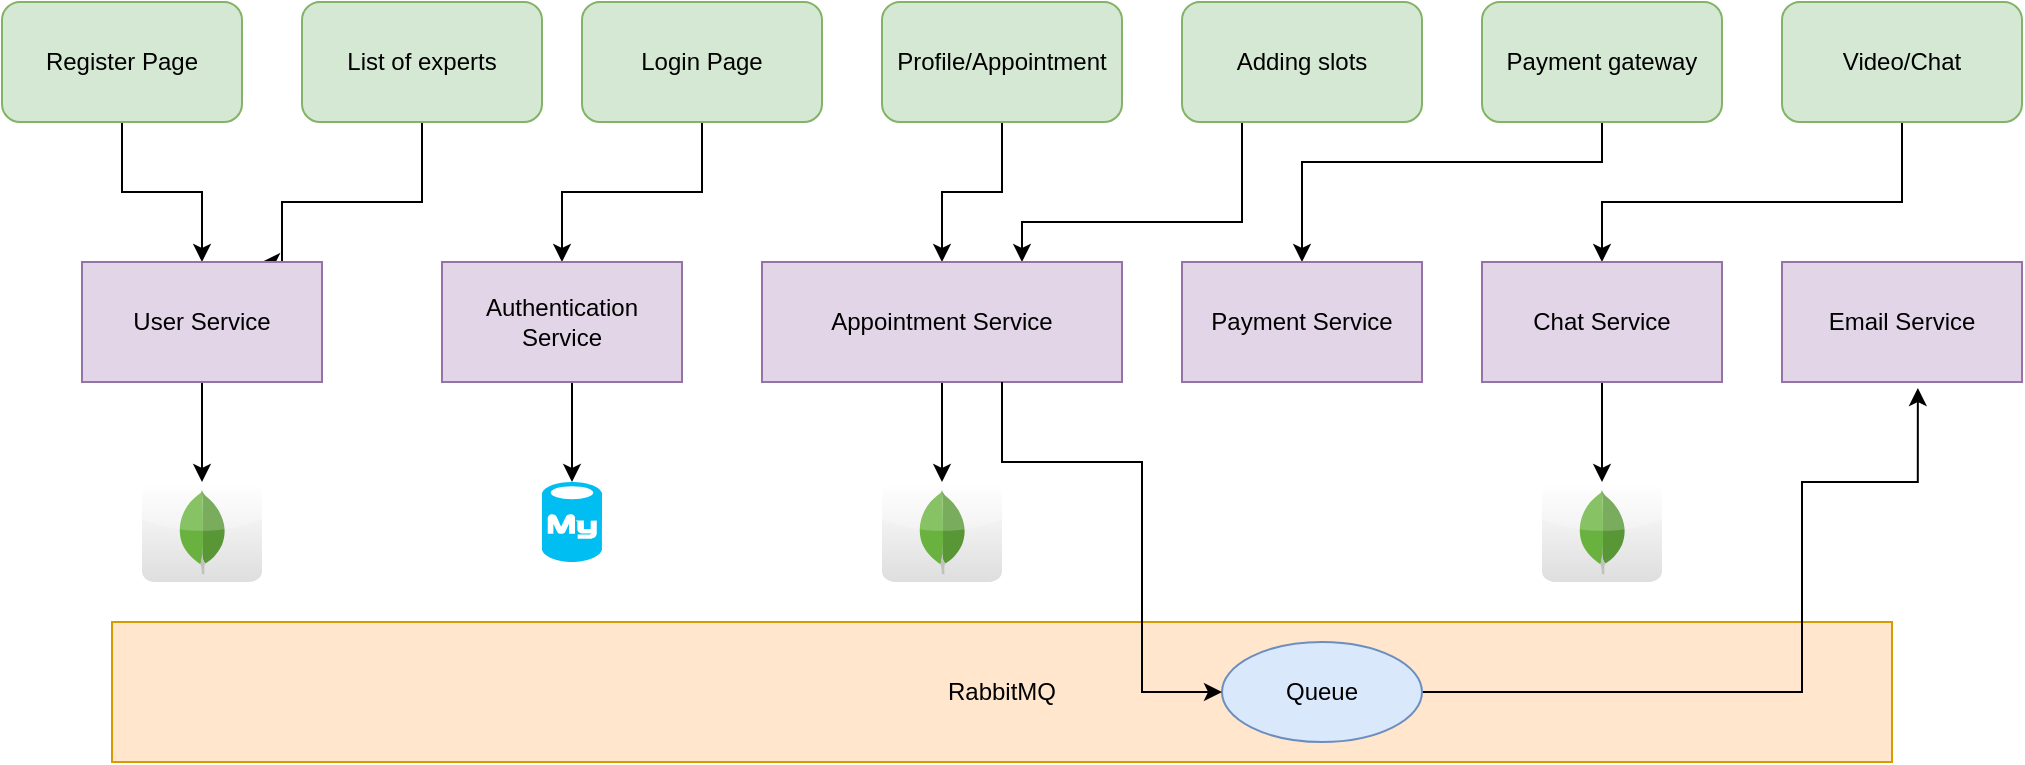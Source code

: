 <mxfile version="17.1.4" type="device"><diagram id="wSM9acRC2Ax1j-08vNhx" name="Page-1"><mxGraphModel dx="1051" dy="627" grid="1" gridSize="10" guides="1" tooltips="1" connect="1" arrows="1" fold="1" page="1" pageScale="1" pageWidth="850" pageHeight="1100" math="0" shadow="0"><root><mxCell id="0"/><mxCell id="1" parent="0"/><mxCell id="x_2WKbpm-SzmN_x9dI1r-28" style="edgeStyle=orthogonalEdgeStyle;rounded=0;orthogonalLoop=1;jettySize=auto;html=1;entryX=0.5;entryY=0;entryDx=0;entryDy=0;" edge="1" parent="1" source="x_2WKbpm-SzmN_x9dI1r-2" target="x_2WKbpm-SzmN_x9dI1r-13"><mxGeometry relative="1" as="geometry"/></mxCell><mxCell id="x_2WKbpm-SzmN_x9dI1r-2" value="Login Page" style="rounded=1;whiteSpace=wrap;html=1;fillColor=#d5e8d4;strokeColor=#82b366;" vertex="1" parent="1"><mxGeometry x="380" y="60" width="120" height="60" as="geometry"/></mxCell><mxCell id="x_2WKbpm-SzmN_x9dI1r-29" style="edgeStyle=orthogonalEdgeStyle;rounded=0;orthogonalLoop=1;jettySize=auto;html=1;entryX=0.5;entryY=0;entryDx=0;entryDy=0;" edge="1" parent="1" source="x_2WKbpm-SzmN_x9dI1r-3" target="x_2WKbpm-SzmN_x9dI1r-14"><mxGeometry relative="1" as="geometry"/></mxCell><mxCell id="x_2WKbpm-SzmN_x9dI1r-3" value="Register Page" style="rounded=1;whiteSpace=wrap;html=1;fillColor=#d5e8d4;strokeColor=#82b366;" vertex="1" parent="1"><mxGeometry x="90" y="60" width="120" height="60" as="geometry"/></mxCell><mxCell id="x_2WKbpm-SzmN_x9dI1r-23" style="edgeStyle=orthogonalEdgeStyle;rounded=0;orthogonalLoop=1;jettySize=auto;html=1;" edge="1" parent="1" source="x_2WKbpm-SzmN_x9dI1r-4" target="x_2WKbpm-SzmN_x9dI1r-11"><mxGeometry relative="1" as="geometry"><Array as="points"><mxPoint x="890" y="140"/><mxPoint x="740" y="140"/></Array></mxGeometry></mxCell><mxCell id="x_2WKbpm-SzmN_x9dI1r-4" value="Payment gateway" style="rounded=1;whiteSpace=wrap;html=1;fillColor=#d5e8d4;strokeColor=#82b366;" vertex="1" parent="1"><mxGeometry x="830" y="60" width="120" height="60" as="geometry"/></mxCell><mxCell id="x_2WKbpm-SzmN_x9dI1r-25" style="edgeStyle=orthogonalEdgeStyle;rounded=0;orthogonalLoop=1;jettySize=auto;html=1;" edge="1" parent="1" source="x_2WKbpm-SzmN_x9dI1r-5" target="x_2WKbpm-SzmN_x9dI1r-12"><mxGeometry relative="1" as="geometry"><Array as="points"><mxPoint x="710" y="170"/><mxPoint x="600" y="170"/></Array></mxGeometry></mxCell><mxCell id="x_2WKbpm-SzmN_x9dI1r-5" value="Adding slots" style="rounded=1;whiteSpace=wrap;html=1;fillColor=#d5e8d4;strokeColor=#82b366;" vertex="1" parent="1"><mxGeometry x="680" y="60" width="120" height="60" as="geometry"/></mxCell><mxCell id="x_2WKbpm-SzmN_x9dI1r-24" value="" style="edgeStyle=orthogonalEdgeStyle;rounded=0;orthogonalLoop=1;jettySize=auto;html=1;" edge="1" parent="1" source="x_2WKbpm-SzmN_x9dI1r-6" target="x_2WKbpm-SzmN_x9dI1r-12"><mxGeometry relative="1" as="geometry"/></mxCell><mxCell id="x_2WKbpm-SzmN_x9dI1r-6" value="Profile/Appointment" style="rounded=1;whiteSpace=wrap;html=1;fillColor=#d5e8d4;strokeColor=#82b366;" vertex="1" parent="1"><mxGeometry x="530" y="60" width="120" height="60" as="geometry"/></mxCell><mxCell id="x_2WKbpm-SzmN_x9dI1r-30" style="edgeStyle=orthogonalEdgeStyle;rounded=0;orthogonalLoop=1;jettySize=auto;html=1;entryX=0.75;entryY=0;entryDx=0;entryDy=0;" edge="1" parent="1" source="x_2WKbpm-SzmN_x9dI1r-7" target="x_2WKbpm-SzmN_x9dI1r-14"><mxGeometry relative="1" as="geometry"><Array as="points"><mxPoint x="300" y="160"/><mxPoint x="230" y="160"/><mxPoint x="230" y="190"/></Array></mxGeometry></mxCell><mxCell id="x_2WKbpm-SzmN_x9dI1r-7" value="List of experts" style="rounded=1;whiteSpace=wrap;html=1;fillColor=#d5e8d4;strokeColor=#82b366;" vertex="1" parent="1"><mxGeometry x="240" y="60" width="120" height="60" as="geometry"/></mxCell><mxCell id="x_2WKbpm-SzmN_x9dI1r-22" style="edgeStyle=orthogonalEdgeStyle;rounded=0;orthogonalLoop=1;jettySize=auto;html=1;" edge="1" parent="1" source="x_2WKbpm-SzmN_x9dI1r-8" target="x_2WKbpm-SzmN_x9dI1r-10"><mxGeometry relative="1" as="geometry"><Array as="points"><mxPoint x="1040" y="160"/><mxPoint x="890" y="160"/></Array></mxGeometry></mxCell><mxCell id="x_2WKbpm-SzmN_x9dI1r-8" value="Video/Chat" style="rounded=1;whiteSpace=wrap;html=1;fillColor=#d5e8d4;strokeColor=#82b366;" vertex="1" parent="1"><mxGeometry x="980" y="60" width="120" height="60" as="geometry"/></mxCell><mxCell id="x_2WKbpm-SzmN_x9dI1r-9" value="Email Service" style="rounded=0;whiteSpace=wrap;html=1;fillColor=#e1d5e7;strokeColor=#9673a6;" vertex="1" parent="1"><mxGeometry x="980" y="190" width="120" height="60" as="geometry"/></mxCell><mxCell id="x_2WKbpm-SzmN_x9dI1r-36" style="edgeStyle=orthogonalEdgeStyle;rounded=0;orthogonalLoop=1;jettySize=auto;html=1;" edge="1" parent="1" source="x_2WKbpm-SzmN_x9dI1r-10" target="x_2WKbpm-SzmN_x9dI1r-33"><mxGeometry relative="1" as="geometry"/></mxCell><mxCell id="x_2WKbpm-SzmN_x9dI1r-10" value="Chat Service" style="rounded=0;whiteSpace=wrap;html=1;fillColor=#e1d5e7;strokeColor=#9673a6;" vertex="1" parent="1"><mxGeometry x="830" y="190" width="120" height="60" as="geometry"/></mxCell><mxCell id="x_2WKbpm-SzmN_x9dI1r-11" value="Payment Service" style="rounded=0;whiteSpace=wrap;html=1;fillColor=#e1d5e7;strokeColor=#9673a6;" vertex="1" parent="1"><mxGeometry x="680" y="190" width="120" height="60" as="geometry"/></mxCell><mxCell id="x_2WKbpm-SzmN_x9dI1r-35" style="edgeStyle=orthogonalEdgeStyle;rounded=0;orthogonalLoop=1;jettySize=auto;html=1;" edge="1" parent="1" source="x_2WKbpm-SzmN_x9dI1r-12" target="x_2WKbpm-SzmN_x9dI1r-32"><mxGeometry relative="1" as="geometry"/></mxCell><mxCell id="x_2WKbpm-SzmN_x9dI1r-12" value="Appointment Service" style="rounded=0;whiteSpace=wrap;html=1;fillColor=#e1d5e7;strokeColor=#9673a6;" vertex="1" parent="1"><mxGeometry x="470" y="190" width="180" height="60" as="geometry"/></mxCell><mxCell id="x_2WKbpm-SzmN_x9dI1r-38" style="edgeStyle=orthogonalEdgeStyle;rounded=0;orthogonalLoop=1;jettySize=auto;html=1;" edge="1" parent="1" source="x_2WKbpm-SzmN_x9dI1r-13" target="x_2WKbpm-SzmN_x9dI1r-37"><mxGeometry relative="1" as="geometry"><Array as="points"><mxPoint x="375" y="260"/><mxPoint x="375" y="260"/></Array></mxGeometry></mxCell><mxCell id="x_2WKbpm-SzmN_x9dI1r-13" value="Authentication Service" style="rounded=0;whiteSpace=wrap;html=1;fillColor=#e1d5e7;strokeColor=#9673a6;" vertex="1" parent="1"><mxGeometry x="310" y="190" width="120" height="60" as="geometry"/></mxCell><mxCell id="x_2WKbpm-SzmN_x9dI1r-34" style="edgeStyle=orthogonalEdgeStyle;rounded=0;orthogonalLoop=1;jettySize=auto;html=1;" edge="1" parent="1" source="x_2WKbpm-SzmN_x9dI1r-14" target="x_2WKbpm-SzmN_x9dI1r-31"><mxGeometry relative="1" as="geometry"/></mxCell><mxCell id="x_2WKbpm-SzmN_x9dI1r-14" value="User Service" style="rounded=0;whiteSpace=wrap;html=1;fillColor=#e1d5e7;strokeColor=#9673a6;" vertex="1" parent="1"><mxGeometry x="130" y="190" width="120" height="60" as="geometry"/></mxCell><mxCell id="x_2WKbpm-SzmN_x9dI1r-16" value="RabbitMQ" style="rounded=0;whiteSpace=wrap;html=1;fillColor=#ffe6cc;strokeColor=#d79b00;" vertex="1" parent="1"><mxGeometry x="145" y="370" width="890" height="70" as="geometry"/></mxCell><mxCell id="x_2WKbpm-SzmN_x9dI1r-31" value="" style="dashed=0;outlineConnect=0;html=1;align=center;labelPosition=center;verticalLabelPosition=bottom;verticalAlign=top;shape=mxgraph.webicons.mongodb;gradientColor=#DFDEDE" vertex="1" parent="1"><mxGeometry x="160" y="300" width="60" height="50" as="geometry"/></mxCell><mxCell id="x_2WKbpm-SzmN_x9dI1r-32" value="" style="dashed=0;outlineConnect=0;html=1;align=center;labelPosition=center;verticalLabelPosition=bottom;verticalAlign=top;shape=mxgraph.webicons.mongodb;gradientColor=#DFDEDE" vertex="1" parent="1"><mxGeometry x="530" y="300" width="60" height="50" as="geometry"/></mxCell><mxCell id="x_2WKbpm-SzmN_x9dI1r-33" value="" style="dashed=0;outlineConnect=0;html=1;align=center;labelPosition=center;verticalLabelPosition=bottom;verticalAlign=top;shape=mxgraph.webicons.mongodb;gradientColor=#DFDEDE" vertex="1" parent="1"><mxGeometry x="860" y="300" width="60" height="50" as="geometry"/></mxCell><mxCell id="x_2WKbpm-SzmN_x9dI1r-37" value="" style="verticalLabelPosition=bottom;html=1;verticalAlign=top;align=center;strokeColor=none;fillColor=#00BEF2;shape=mxgraph.azure.mysql_database;" vertex="1" parent="1"><mxGeometry x="360" y="300" width="30" height="40" as="geometry"/></mxCell><mxCell id="x_2WKbpm-SzmN_x9dI1r-42" style="edgeStyle=orthogonalEdgeStyle;rounded=0;orthogonalLoop=1;jettySize=auto;html=1;entryX=0.566;entryY=1.05;entryDx=0;entryDy=0;entryPerimeter=0;" edge="1" parent="1" source="x_2WKbpm-SzmN_x9dI1r-39" target="x_2WKbpm-SzmN_x9dI1r-9"><mxGeometry relative="1" as="geometry"><Array as="points"><mxPoint x="990" y="405"/><mxPoint x="990" y="300"/><mxPoint x="1048" y="300"/></Array></mxGeometry></mxCell><mxCell id="x_2WKbpm-SzmN_x9dI1r-39" value="Queue" style="ellipse;whiteSpace=wrap;html=1;fillColor=#dae8fc;strokeColor=#6c8ebf;" vertex="1" parent="1"><mxGeometry x="700" y="380" width="100" height="50" as="geometry"/></mxCell><mxCell id="x_2WKbpm-SzmN_x9dI1r-41" style="edgeStyle=orthogonalEdgeStyle;rounded=0;orthogonalLoop=1;jettySize=auto;html=1;entryX=0;entryY=0.5;entryDx=0;entryDy=0;" edge="1" parent="1" source="x_2WKbpm-SzmN_x9dI1r-12" target="x_2WKbpm-SzmN_x9dI1r-39"><mxGeometry relative="1" as="geometry"><Array as="points"><mxPoint x="590" y="290"/><mxPoint x="660" y="290"/><mxPoint x="660" y="405"/></Array></mxGeometry></mxCell></root></mxGraphModel></diagram></mxfile>